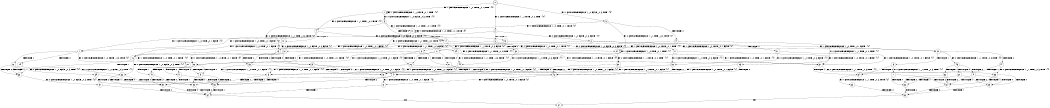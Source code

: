 digraph BCG {
size = "7, 10.5";
center = TRUE;
node [shape = circle];
0 [peripheries = 2];
0 -> 1 [label = "EX !1 !ATOMIC_EXCH_BRANCH (1, +0, TRUE, +0, 1, TRUE) !{0}"];
0 -> 2 [label = "EX !2 !ATOMIC_EXCH_BRANCH (1, +1, TRUE, +0, 2, TRUE) !{0}"];
0 -> 3 [label = "EX !0 !ATOMIC_EXCH_BRANCH (1, +0, FALSE, +0, 3, TRUE) !{0}"];
1 -> 4 [label = "EX !2 !ATOMIC_EXCH_BRANCH (1, +1, TRUE, +0, 2, TRUE) !{0}"];
1 -> 5 [label = "EX !0 !ATOMIC_EXCH_BRANCH (1, +0, FALSE, +0, 3, TRUE) !{0}"];
1 -> 1 [label = "EX !1 !ATOMIC_EXCH_BRANCH (1, +0, TRUE, +0, 1, TRUE) !{0}"];
2 -> 6 [label = "TERMINATE !2"];
2 -> 7 [label = "EX !1 !ATOMIC_EXCH_BRANCH (1, +0, TRUE, +0, 1, FALSE) !{0}"];
2 -> 8 [label = "EX !0 !ATOMIC_EXCH_BRANCH (1, +0, FALSE, +0, 3, FALSE) !{0}"];
3 -> 9 [label = "TERMINATE !0"];
3 -> 10 [label = "EX !1 !ATOMIC_EXCH_BRANCH (1, +0, TRUE, +0, 1, TRUE) !{0}"];
3 -> 11 [label = "EX !2 !ATOMIC_EXCH_BRANCH (1, +1, TRUE, +0, 2, TRUE) !{0}"];
4 -> 12 [label = "TERMINATE !2"];
4 -> 13 [label = "EX !0 !ATOMIC_EXCH_BRANCH (1, +0, FALSE, +0, 3, FALSE) !{0}"];
4 -> 7 [label = "EX !1 !ATOMIC_EXCH_BRANCH (1, +0, TRUE, +0, 1, FALSE) !{0}"];
5 -> 14 [label = "TERMINATE !0"];
5 -> 15 [label = "EX !2 !ATOMIC_EXCH_BRANCH (1, +1, TRUE, +0, 2, TRUE) !{0}"];
5 -> 10 [label = "EX !1 !ATOMIC_EXCH_BRANCH (1, +0, TRUE, +0, 1, TRUE) !{0}"];
6 -> 16 [label = "EX !1 !ATOMIC_EXCH_BRANCH (1, +0, TRUE, +0, 1, FALSE) !{1}"];
6 -> 17 [label = "EX !0 !ATOMIC_EXCH_BRANCH (1, +0, FALSE, +0, 3, FALSE) !{1}"];
7 -> 18 [label = "TERMINATE !1"];
7 -> 19 [label = "TERMINATE !2"];
7 -> 20 [label = "EX !0 !ATOMIC_EXCH_BRANCH (1, +0, FALSE, +0, 3, TRUE) !{0}"];
8 -> 21 [label = "TERMINATE !2"];
8 -> 22 [label = "EX !1 !ATOMIC_EXCH_BRANCH (1, +0, TRUE, +0, 1, FALSE) !{0}"];
8 -> 23 [label = "EX !0 !ATOMIC_EXCH_BRANCH (1, +1, TRUE, +0, 3, FALSE) !{0}"];
9 -> 24 [label = "EX !1 !ATOMIC_EXCH_BRANCH (1, +0, TRUE, +0, 1, TRUE) !{1}"];
9 -> 25 [label = "EX !2 !ATOMIC_EXCH_BRANCH (1, +1, TRUE, +0, 2, TRUE) !{1}"];
10 -> 14 [label = "TERMINATE !0"];
10 -> 15 [label = "EX !2 !ATOMIC_EXCH_BRANCH (1, +1, TRUE, +0, 2, TRUE) !{0}"];
10 -> 10 [label = "EX !1 !ATOMIC_EXCH_BRANCH (1, +0, TRUE, +0, 1, TRUE) !{0}"];
11 -> 26 [label = "TERMINATE !2"];
11 -> 27 [label = "TERMINATE !0"];
11 -> 28 [label = "EX !1 !ATOMIC_EXCH_BRANCH (1, +0, TRUE, +0, 1, FALSE) !{0}"];
12 -> 16 [label = "EX !1 !ATOMIC_EXCH_BRANCH (1, +0, TRUE, +0, 1, FALSE) !{1}"];
12 -> 29 [label = "EX !0 !ATOMIC_EXCH_BRANCH (1, +0, FALSE, +0, 3, FALSE) !{1}"];
13 -> 30 [label = "TERMINATE !2"];
13 -> 22 [label = "EX !1 !ATOMIC_EXCH_BRANCH (1, +0, TRUE, +0, 1, FALSE) !{0}"];
13 -> 31 [label = "EX !0 !ATOMIC_EXCH_BRANCH (1, +1, TRUE, +0, 3, FALSE) !{0}"];
14 -> 24 [label = "EX !1 !ATOMIC_EXCH_BRANCH (1, +0, TRUE, +0, 1, TRUE) !{1}"];
14 -> 32 [label = "EX !2 !ATOMIC_EXCH_BRANCH (1, +1, TRUE, +0, 2, TRUE) !{1}"];
15 -> 33 [label = "TERMINATE !2"];
15 -> 34 [label = "TERMINATE !0"];
15 -> 28 [label = "EX !1 !ATOMIC_EXCH_BRANCH (1, +0, TRUE, +0, 1, FALSE) !{0}"];
16 -> 35 [label = "TERMINATE !1"];
16 -> 36 [label = "EX !0 !ATOMIC_EXCH_BRANCH (1, +0, FALSE, +0, 3, TRUE) !{1}"];
17 -> 37 [label = "EX !1 !ATOMIC_EXCH_BRANCH (1, +0, TRUE, +0, 1, FALSE) !{1}"];
17 -> 38 [label = "EX !0 !ATOMIC_EXCH_BRANCH (1, +1, TRUE, +0, 3, FALSE) !{1}"];
18 -> 35 [label = "TERMINATE !2"];
18 -> 39 [label = "EX !0 !ATOMIC_EXCH_BRANCH (1, +0, FALSE, +0, 3, TRUE) !{1}"];
19 -> 35 [label = "TERMINATE !1"];
19 -> 36 [label = "EX !0 !ATOMIC_EXCH_BRANCH (1, +0, FALSE, +0, 3, TRUE) !{1}"];
20 -> 40 [label = "TERMINATE !1"];
20 -> 41 [label = "TERMINATE !2"];
20 -> 42 [label = "TERMINATE !0"];
21 -> 38 [label = "EX !0 !ATOMIC_EXCH_BRANCH (1, +1, TRUE, +0, 3, FALSE) !{1}"];
21 -> 37 [label = "EX !1 !ATOMIC_EXCH_BRANCH (1, +0, TRUE, +0, 1, FALSE) !{1}"];
22 -> 43 [label = "TERMINATE !1"];
22 -> 44 [label = "TERMINATE !2"];
22 -> 45 [label = "EX !0 !ATOMIC_EXCH_BRANCH (1, +1, TRUE, +0, 3, TRUE) !{0}"];
23 -> 26 [label = "TERMINATE !2"];
23 -> 27 [label = "TERMINATE !0"];
23 -> 28 [label = "EX !1 !ATOMIC_EXCH_BRANCH (1, +0, TRUE, +0, 1, FALSE) !{0}"];
24 -> 32 [label = "EX !2 !ATOMIC_EXCH_BRANCH (1, +1, TRUE, +0, 2, TRUE) !{1}"];
24 -> 24 [label = "EX !1 !ATOMIC_EXCH_BRANCH (1, +0, TRUE, +0, 1, TRUE) !{1}"];
25 -> 46 [label = "TERMINATE !2"];
25 -> 47 [label = "EX !1 !ATOMIC_EXCH_BRANCH (1, +0, TRUE, +0, 1, FALSE) !{1}"];
26 -> 46 [label = "TERMINATE !0"];
26 -> 48 [label = "EX !1 !ATOMIC_EXCH_BRANCH (1, +0, TRUE, +0, 1, FALSE) !{1}"];
27 -> 46 [label = "TERMINATE !2"];
27 -> 47 [label = "EX !1 !ATOMIC_EXCH_BRANCH (1, +0, TRUE, +0, 1, FALSE) !{1}"];
28 -> 40 [label = "TERMINATE !1"];
28 -> 41 [label = "TERMINATE !2"];
28 -> 42 [label = "TERMINATE !0"];
29 -> 37 [label = "EX !1 !ATOMIC_EXCH_BRANCH (1, +0, TRUE, +0, 1, FALSE) !{1}"];
29 -> 49 [label = "EX !0 !ATOMIC_EXCH_BRANCH (1, +1, TRUE, +0, 3, FALSE) !{1}"];
30 -> 37 [label = "EX !1 !ATOMIC_EXCH_BRANCH (1, +0, TRUE, +0, 1, FALSE) !{1}"];
30 -> 49 [label = "EX !0 !ATOMIC_EXCH_BRANCH (1, +1, TRUE, +0, 3, FALSE) !{1}"];
31 -> 33 [label = "TERMINATE !2"];
31 -> 34 [label = "TERMINATE !0"];
31 -> 28 [label = "EX !1 !ATOMIC_EXCH_BRANCH (1, +0, TRUE, +0, 1, FALSE) !{0}"];
32 -> 50 [label = "TERMINATE !2"];
32 -> 47 [label = "EX !1 !ATOMIC_EXCH_BRANCH (1, +0, TRUE, +0, 1, FALSE) !{1}"];
33 -> 48 [label = "EX !1 !ATOMIC_EXCH_BRANCH (1, +0, TRUE, +0, 1, FALSE) !{1}"];
33 -> 50 [label = "TERMINATE !0"];
34 -> 47 [label = "EX !1 !ATOMIC_EXCH_BRANCH (1, +0, TRUE, +0, 1, FALSE) !{1}"];
34 -> 50 [label = "TERMINATE !2"];
35 -> 51 [label = "EX !0 !ATOMIC_EXCH_BRANCH (1, +0, FALSE, +0, 3, TRUE) !{2}"];
36 -> 52 [label = "TERMINATE !1"];
36 -> 53 [label = "TERMINATE !0"];
37 -> 54 [label = "TERMINATE !1"];
37 -> 55 [label = "EX !0 !ATOMIC_EXCH_BRANCH (1, +1, TRUE, +0, 3, TRUE) !{1}"];
38 -> 46 [label = "TERMINATE !0"];
38 -> 48 [label = "EX !1 !ATOMIC_EXCH_BRANCH (1, +0, TRUE, +0, 1, FALSE) !{1}"];
39 -> 52 [label = "TERMINATE !2"];
39 -> 56 [label = "TERMINATE !0"];
40 -> 52 [label = "TERMINATE !2"];
40 -> 56 [label = "TERMINATE !0"];
41 -> 52 [label = "TERMINATE !1"];
41 -> 53 [label = "TERMINATE !0"];
42 -> 56 [label = "TERMINATE !1"];
42 -> 53 [label = "TERMINATE !2"];
43 -> 57 [label = "EX !0 !ATOMIC_EXCH_BRANCH (1, +1, TRUE, +0, 3, TRUE) !{1}"];
43 -> 54 [label = "TERMINATE !2"];
44 -> 55 [label = "EX !0 !ATOMIC_EXCH_BRANCH (1, +1, TRUE, +0, 3, TRUE) !{1}"];
44 -> 54 [label = "TERMINATE !1"];
45 -> 58 [label = "TERMINATE !1"];
45 -> 59 [label = "TERMINATE !2"];
45 -> 60 [label = "TERMINATE !0"];
46 -> 61 [label = "EX !1 !ATOMIC_EXCH_BRANCH (1, +0, TRUE, +0, 1, FALSE) !{2}"];
47 -> 56 [label = "TERMINATE !1"];
47 -> 53 [label = "TERMINATE !2"];
48 -> 52 [label = "TERMINATE !1"];
48 -> 53 [label = "TERMINATE !0"];
49 -> 50 [label = "TERMINATE !0"];
49 -> 48 [label = "EX !1 !ATOMIC_EXCH_BRANCH (1, +0, TRUE, +0, 1, FALSE) !{1}"];
50 -> 61 [label = "EX !1 !ATOMIC_EXCH_BRANCH (1, +0, TRUE, +0, 1, FALSE) !{2}"];
51 -> 62 [label = "TERMINATE !0"];
52 -> 62 [label = "TERMINATE !0"];
53 -> 62 [label = "TERMINATE !1"];
54 -> 63 [label = "EX !0 !ATOMIC_EXCH_BRANCH (1, +1, TRUE, +0, 3, TRUE) !{2}"];
55 -> 64 [label = "TERMINATE !1"];
55 -> 65 [label = "TERMINATE !0"];
56 -> 62 [label = "TERMINATE !2"];
57 -> 64 [label = "TERMINATE !2"];
57 -> 66 [label = "TERMINATE !0"];
58 -> 64 [label = "TERMINATE !2"];
58 -> 66 [label = "TERMINATE !0"];
59 -> 64 [label = "TERMINATE !1"];
59 -> 65 [label = "TERMINATE !0"];
60 -> 66 [label = "TERMINATE !1"];
60 -> 65 [label = "TERMINATE !2"];
61 -> 62 [label = "TERMINATE !1"];
62 -> 67 [label = "exit"];
63 -> 68 [label = "TERMINATE !0"];
64 -> 68 [label = "TERMINATE !0"];
65 -> 68 [label = "TERMINATE !1"];
66 -> 68 [label = "TERMINATE !2"];
68 -> 67 [label = "exit"];
}
